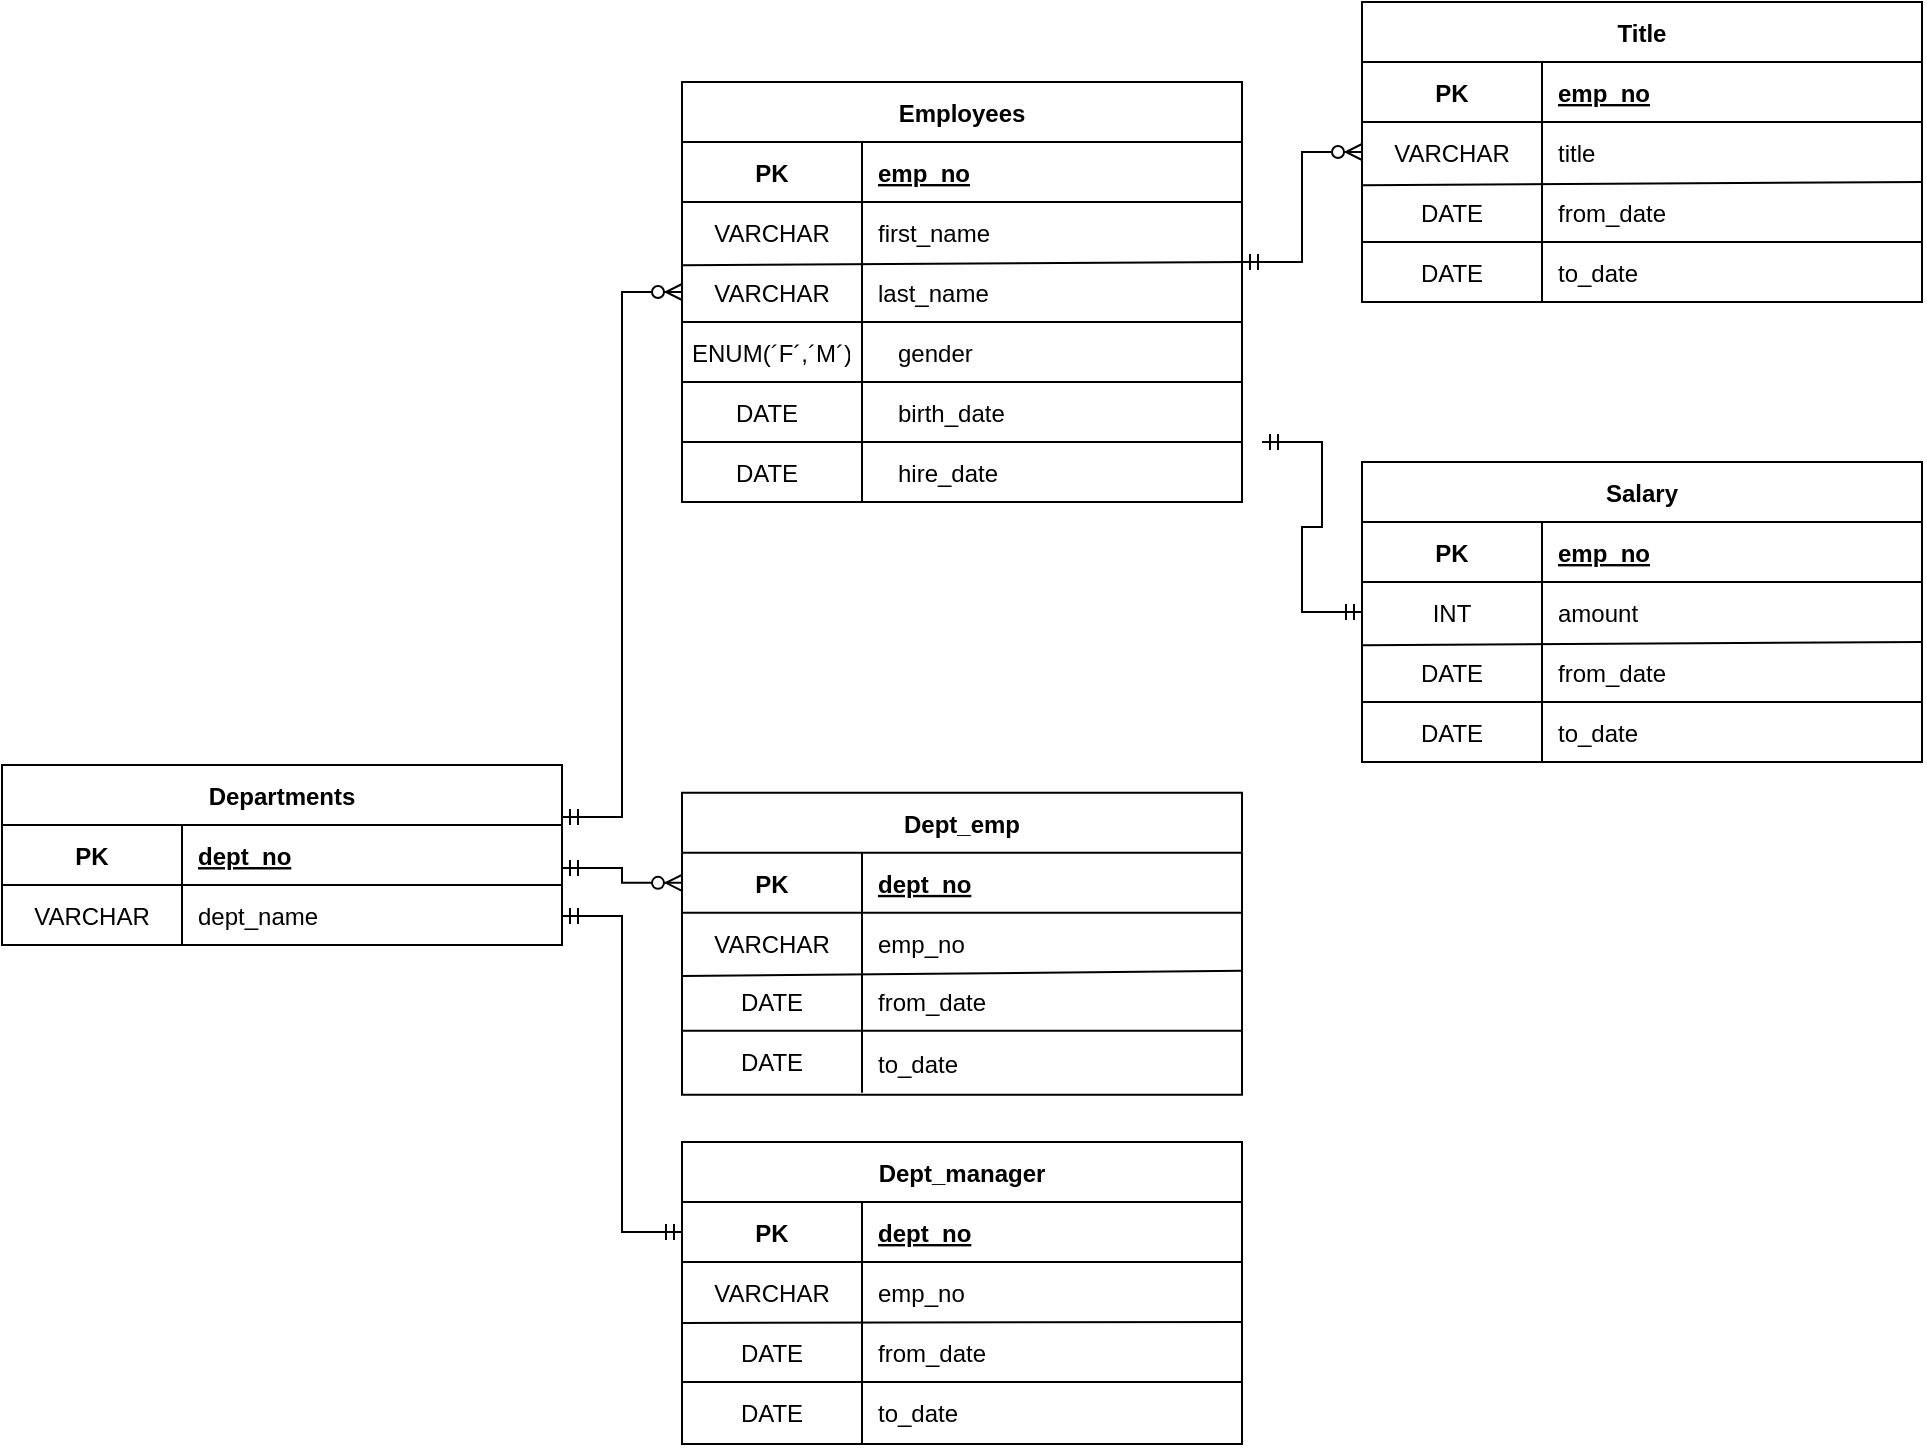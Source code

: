 <mxfile version="20.3.2" type="github">
  <diagram id="R2lEEEUBdFMjLlhIrx00" name="Page-1">
    <mxGraphModel dx="1966" dy="802" grid="1" gridSize="10" guides="1" tooltips="1" connect="1" arrows="1" fold="1" page="1" pageScale="1" pageWidth="850" pageHeight="1100" math="0" shadow="0" extFonts="Permanent Marker^https://fonts.googleapis.com/css?family=Permanent+Marker">
      <root>
        <mxCell id="0" />
        <mxCell id="1" parent="0" />
        <mxCell id="C-vyLk0tnHw3VtMMgP7b-23" value="Employees" style="shape=table;startSize=30;container=1;collapsible=1;childLayout=tableLayout;fixedRows=1;rowLines=0;fontStyle=1;align=center;resizeLast=1;" parent="1" vertex="1">
          <mxGeometry x="1070" y="80.0" width="280" height="210" as="geometry" />
        </mxCell>
        <mxCell id="C-vyLk0tnHw3VtMMgP7b-24" value="" style="shape=partialRectangle;collapsible=0;dropTarget=0;pointerEvents=0;fillColor=none;points=[[0,0.5],[1,0.5]];portConstraint=eastwest;top=0;left=0;right=0;bottom=1;" parent="C-vyLk0tnHw3VtMMgP7b-23" vertex="1">
          <mxGeometry y="30" width="280" height="30" as="geometry" />
        </mxCell>
        <mxCell id="C-vyLk0tnHw3VtMMgP7b-25" value="PK" style="shape=partialRectangle;overflow=hidden;connectable=0;fillColor=none;top=0;left=0;bottom=0;right=0;fontStyle=1;" parent="C-vyLk0tnHw3VtMMgP7b-24" vertex="1">
          <mxGeometry width="90" height="30" as="geometry">
            <mxRectangle width="90" height="30" as="alternateBounds" />
          </mxGeometry>
        </mxCell>
        <mxCell id="C-vyLk0tnHw3VtMMgP7b-26" value="emp_no" style="shape=partialRectangle;overflow=hidden;connectable=0;fillColor=none;top=0;left=0;bottom=0;right=0;align=left;spacingLeft=6;fontStyle=5;" parent="C-vyLk0tnHw3VtMMgP7b-24" vertex="1">
          <mxGeometry x="90" width="190" height="30" as="geometry">
            <mxRectangle width="190" height="30" as="alternateBounds" />
          </mxGeometry>
        </mxCell>
        <mxCell id="C-vyLk0tnHw3VtMMgP7b-27" value="" style="shape=partialRectangle;collapsible=0;dropTarget=0;pointerEvents=0;fillColor=none;points=[[0,0.5],[1,0.5]];portConstraint=eastwest;top=0;left=0;right=0;bottom=0;" parent="C-vyLk0tnHw3VtMMgP7b-23" vertex="1">
          <mxGeometry y="60" width="280" height="30" as="geometry" />
        </mxCell>
        <mxCell id="C-vyLk0tnHw3VtMMgP7b-28" value="VARCHAR" style="shape=partialRectangle;overflow=hidden;connectable=0;fillColor=none;top=0;left=0;bottom=0;right=0;" parent="C-vyLk0tnHw3VtMMgP7b-27" vertex="1">
          <mxGeometry width="90" height="30" as="geometry">
            <mxRectangle width="90" height="30" as="alternateBounds" />
          </mxGeometry>
        </mxCell>
        <mxCell id="C-vyLk0tnHw3VtMMgP7b-29" value="first_name" style="shape=partialRectangle;overflow=hidden;connectable=0;fillColor=none;top=0;left=0;bottom=0;right=0;align=left;spacingLeft=6;" parent="C-vyLk0tnHw3VtMMgP7b-27" vertex="1">
          <mxGeometry x="90" width="190" height="30" as="geometry">
            <mxRectangle width="190" height="30" as="alternateBounds" />
          </mxGeometry>
        </mxCell>
        <mxCell id="uxBzOoPM6893Q76SGRcf-2" value="" style="endArrow=none;html=1;rounded=0;" edge="1" parent="1">
          <mxGeometry width="50" height="50" relative="1" as="geometry">
            <mxPoint x="1160" y="290" as="sourcePoint" />
            <mxPoint x="1160" y="170.0" as="targetPoint" />
            <Array as="points">
              <mxPoint x="1160" y="250" />
            </Array>
          </mxGeometry>
        </mxCell>
        <mxCell id="uxBzOoPM6893Q76SGRcf-3" value="" style="endArrow=none;html=1;rounded=0;exitX=0.001;exitY=1.053;exitDx=0;exitDy=0;exitPerimeter=0;" edge="1" parent="1" source="C-vyLk0tnHw3VtMMgP7b-27">
          <mxGeometry width="50" height="50" relative="1" as="geometry">
            <mxPoint x="1100" y="170.0" as="sourcePoint" />
            <mxPoint x="1350" y="170.0" as="targetPoint" />
          </mxGeometry>
        </mxCell>
        <mxCell id="uxBzOoPM6893Q76SGRcf-4" value="" style="endArrow=none;html=1;rounded=0;" edge="1" parent="1">
          <mxGeometry width="50" height="50" relative="1" as="geometry">
            <mxPoint x="1070" y="200.0" as="sourcePoint" />
            <mxPoint x="1350" y="200.0" as="targetPoint" />
          </mxGeometry>
        </mxCell>
        <mxCell id="uxBzOoPM6893Q76SGRcf-5" value="" style="endArrow=none;html=1;rounded=0;" edge="1" parent="1">
          <mxGeometry width="50" height="50" relative="1" as="geometry">
            <mxPoint x="1070" y="230" as="sourcePoint" />
            <mxPoint x="1350" y="230" as="targetPoint" />
          </mxGeometry>
        </mxCell>
        <mxCell id="uxBzOoPM6893Q76SGRcf-6" value="last_name" style="shape=partialRectangle;overflow=hidden;connectable=0;fillColor=none;top=0;left=0;bottom=0;right=0;align=left;spacingLeft=6;" vertex="1" parent="1">
          <mxGeometry x="1160" y="170.0" width="190" height="30" as="geometry">
            <mxRectangle width="200" height="30" as="alternateBounds" />
          </mxGeometry>
        </mxCell>
        <mxCell id="uxBzOoPM6893Q76SGRcf-7" value="birth_date" style="shape=partialRectangle;overflow=hidden;connectable=0;fillColor=none;top=0;left=0;bottom=0;right=0;align=left;spacingLeft=6;" vertex="1" parent="1">
          <mxGeometry x="1170" y="230" width="180" height="30" as="geometry">
            <mxRectangle width="200" height="30" as="alternateBounds" />
          </mxGeometry>
        </mxCell>
        <mxCell id="uxBzOoPM6893Q76SGRcf-8" value="gender" style="shape=partialRectangle;overflow=hidden;connectable=0;fillColor=none;top=0;left=0;bottom=0;right=0;align=left;spacingLeft=6;" vertex="1" parent="1">
          <mxGeometry x="1170" y="200.0" width="180" height="30" as="geometry">
            <mxRectangle width="200" height="30" as="alternateBounds" />
          </mxGeometry>
        </mxCell>
        <mxCell id="uxBzOoPM6893Q76SGRcf-9" value="hire_date" style="shape=partialRectangle;overflow=hidden;connectable=0;fillColor=none;top=0;left=0;bottom=0;right=0;align=left;spacingLeft=6;" vertex="1" parent="1">
          <mxGeometry x="1170" y="260" width="180" height="30" as="geometry">
            <mxRectangle width="200" height="30" as="alternateBounds" />
          </mxGeometry>
        </mxCell>
        <mxCell id="uxBzOoPM6893Q76SGRcf-10" value="" style="endArrow=none;html=1;rounded=0;" edge="1" parent="1">
          <mxGeometry width="50" height="50" relative="1" as="geometry">
            <mxPoint x="1070" y="260" as="sourcePoint" />
            <mxPoint x="1350" y="260" as="targetPoint" />
          </mxGeometry>
        </mxCell>
        <mxCell id="uxBzOoPM6893Q76SGRcf-14" value="VARCHAR" style="shape=partialRectangle;overflow=hidden;connectable=0;fillColor=none;top=0;left=0;bottom=0;right=0;" vertex="1" parent="1">
          <mxGeometry x="1080" y="170.0" width="70" height="30" as="geometry">
            <mxRectangle width="70" height="30" as="alternateBounds" />
          </mxGeometry>
        </mxCell>
        <mxCell id="uxBzOoPM6893Q76SGRcf-15" value="ENUM(´F´,´M´)" style="shape=partialRectangle;overflow=hidden;connectable=0;fillColor=none;top=0;left=0;bottom=0;right=0;" vertex="1" parent="1">
          <mxGeometry x="1075" y="200.0" width="80" height="30" as="geometry">
            <mxRectangle width="70" height="30" as="alternateBounds" />
          </mxGeometry>
        </mxCell>
        <mxCell id="uxBzOoPM6893Q76SGRcf-16" value="DATE" style="shape=partialRectangle;overflow=hidden;connectable=0;fillColor=none;top=0;left=0;bottom=0;right=0;" vertex="1" parent="1">
          <mxGeometry x="1077.5" y="230" width="70" height="30" as="geometry">
            <mxRectangle width="70" height="30" as="alternateBounds" />
          </mxGeometry>
        </mxCell>
        <mxCell id="uxBzOoPM6893Q76SGRcf-17" value="DATE" style="shape=partialRectangle;overflow=hidden;connectable=0;fillColor=none;top=0;left=0;bottom=0;right=0;" vertex="1" parent="1">
          <mxGeometry x="1080" y="260" width="65" height="30" as="geometry">
            <mxRectangle width="70" height="30" as="alternateBounds" />
          </mxGeometry>
        </mxCell>
        <mxCell id="uxBzOoPM6893Q76SGRcf-18" value="Title" style="shape=table;startSize=30;container=1;collapsible=1;childLayout=tableLayout;fixedRows=1;rowLines=0;fontStyle=1;align=center;resizeLast=1;" vertex="1" parent="1">
          <mxGeometry x="1410" y="40" width="280" height="150" as="geometry" />
        </mxCell>
        <mxCell id="uxBzOoPM6893Q76SGRcf-19" value="" style="shape=partialRectangle;collapsible=0;dropTarget=0;pointerEvents=0;fillColor=none;points=[[0,0.5],[1,0.5]];portConstraint=eastwest;top=0;left=0;right=0;bottom=1;" vertex="1" parent="uxBzOoPM6893Q76SGRcf-18">
          <mxGeometry y="30" width="280" height="30" as="geometry" />
        </mxCell>
        <mxCell id="uxBzOoPM6893Q76SGRcf-20" value="PK" style="shape=partialRectangle;overflow=hidden;connectable=0;fillColor=none;top=0;left=0;bottom=0;right=0;fontStyle=1;" vertex="1" parent="uxBzOoPM6893Q76SGRcf-19">
          <mxGeometry width="90" height="30" as="geometry">
            <mxRectangle width="90" height="30" as="alternateBounds" />
          </mxGeometry>
        </mxCell>
        <mxCell id="uxBzOoPM6893Q76SGRcf-21" value="emp_no" style="shape=partialRectangle;overflow=hidden;connectable=0;fillColor=none;top=0;left=0;bottom=0;right=0;align=left;spacingLeft=6;fontStyle=5;" vertex="1" parent="uxBzOoPM6893Q76SGRcf-19">
          <mxGeometry x="90" width="190" height="30" as="geometry">
            <mxRectangle width="190" height="30" as="alternateBounds" />
          </mxGeometry>
        </mxCell>
        <mxCell id="uxBzOoPM6893Q76SGRcf-22" value="" style="shape=partialRectangle;collapsible=0;dropTarget=0;pointerEvents=0;fillColor=none;points=[[0,0.5],[1,0.5]];portConstraint=eastwest;top=0;left=0;right=0;bottom=0;" vertex="1" parent="uxBzOoPM6893Q76SGRcf-18">
          <mxGeometry y="60" width="280" height="30" as="geometry" />
        </mxCell>
        <mxCell id="uxBzOoPM6893Q76SGRcf-23" value="VARCHAR" style="shape=partialRectangle;overflow=hidden;connectable=0;fillColor=none;top=0;left=0;bottom=0;right=0;" vertex="1" parent="uxBzOoPM6893Q76SGRcf-22">
          <mxGeometry width="90" height="30" as="geometry">
            <mxRectangle width="90" height="30" as="alternateBounds" />
          </mxGeometry>
        </mxCell>
        <mxCell id="uxBzOoPM6893Q76SGRcf-24" value="title" style="shape=partialRectangle;overflow=hidden;connectable=0;fillColor=none;top=0;left=0;bottom=0;right=0;align=left;spacingLeft=6;" vertex="1" parent="uxBzOoPM6893Q76SGRcf-22">
          <mxGeometry x="90" width="190" height="30" as="geometry">
            <mxRectangle width="190" height="30" as="alternateBounds" />
          </mxGeometry>
        </mxCell>
        <mxCell id="uxBzOoPM6893Q76SGRcf-25" value="" style="endArrow=none;html=1;rounded=0;" edge="1" parent="1">
          <mxGeometry width="50" height="50" relative="1" as="geometry">
            <mxPoint x="1500" y="190" as="sourcePoint" />
            <mxPoint x="1500" y="130" as="targetPoint" />
            <Array as="points" />
          </mxGeometry>
        </mxCell>
        <mxCell id="uxBzOoPM6893Q76SGRcf-26" value="" style="endArrow=none;html=1;rounded=0;exitX=0.001;exitY=1.053;exitDx=0;exitDy=0;exitPerimeter=0;" edge="1" parent="1" source="uxBzOoPM6893Q76SGRcf-22">
          <mxGeometry width="50" height="50" relative="1" as="geometry">
            <mxPoint x="1440" y="130" as="sourcePoint" />
            <mxPoint x="1690" y="130" as="targetPoint" />
          </mxGeometry>
        </mxCell>
        <mxCell id="uxBzOoPM6893Q76SGRcf-27" value="" style="endArrow=none;html=1;rounded=0;" edge="1" parent="1">
          <mxGeometry width="50" height="50" relative="1" as="geometry">
            <mxPoint x="1410" y="160" as="sourcePoint" />
            <mxPoint x="1690" y="160" as="targetPoint" />
          </mxGeometry>
        </mxCell>
        <mxCell id="uxBzOoPM6893Q76SGRcf-28" value="" style="endArrow=none;html=1;rounded=0;" edge="1" parent="1">
          <mxGeometry width="50" height="50" relative="1" as="geometry">
            <mxPoint x="1410" y="190" as="sourcePoint" />
            <mxPoint x="1690" y="190" as="targetPoint" />
          </mxGeometry>
        </mxCell>
        <mxCell id="uxBzOoPM6893Q76SGRcf-29" value="from_date" style="shape=partialRectangle;overflow=hidden;connectable=0;fillColor=none;top=0;left=0;bottom=0;right=0;align=left;spacingLeft=6;" vertex="1" parent="1">
          <mxGeometry x="1500" y="130" width="190" height="30" as="geometry">
            <mxRectangle width="200" height="30" as="alternateBounds" />
          </mxGeometry>
        </mxCell>
        <mxCell id="uxBzOoPM6893Q76SGRcf-31" value="to_date" style="shape=partialRectangle;overflow=hidden;connectable=0;fillColor=none;top=0;left=0;bottom=0;right=0;align=left;spacingLeft=6;" vertex="1" parent="1">
          <mxGeometry x="1500" y="160" width="190" height="30" as="geometry">
            <mxRectangle width="200" height="30" as="alternateBounds" />
          </mxGeometry>
        </mxCell>
        <mxCell id="uxBzOoPM6893Q76SGRcf-34" value="DATE" style="shape=partialRectangle;overflow=hidden;connectable=0;fillColor=none;top=0;left=0;bottom=0;right=0;" vertex="1" parent="1">
          <mxGeometry x="1420" y="130" width="70" height="30" as="geometry">
            <mxRectangle width="70" height="30" as="alternateBounds" />
          </mxGeometry>
        </mxCell>
        <mxCell id="uxBzOoPM6893Q76SGRcf-35" value="DATE" style="shape=partialRectangle;overflow=hidden;connectable=0;fillColor=none;top=0;left=0;bottom=0;right=0;" vertex="1" parent="1">
          <mxGeometry x="1415" y="160" width="80" height="30" as="geometry">
            <mxRectangle width="70" height="30" as="alternateBounds" />
          </mxGeometry>
        </mxCell>
        <mxCell id="uxBzOoPM6893Q76SGRcf-38" value="Salary" style="shape=table;startSize=30;container=1;collapsible=1;childLayout=tableLayout;fixedRows=1;rowLines=0;fontStyle=1;align=center;resizeLast=1;" vertex="1" parent="1">
          <mxGeometry x="1410" y="270" width="280" height="150" as="geometry" />
        </mxCell>
        <mxCell id="uxBzOoPM6893Q76SGRcf-39" value="" style="shape=partialRectangle;collapsible=0;dropTarget=0;pointerEvents=0;fillColor=none;points=[[0,0.5],[1,0.5]];portConstraint=eastwest;top=0;left=0;right=0;bottom=1;" vertex="1" parent="uxBzOoPM6893Q76SGRcf-38">
          <mxGeometry y="30" width="280" height="30" as="geometry" />
        </mxCell>
        <mxCell id="uxBzOoPM6893Q76SGRcf-40" value="PK" style="shape=partialRectangle;overflow=hidden;connectable=0;fillColor=none;top=0;left=0;bottom=0;right=0;fontStyle=1;" vertex="1" parent="uxBzOoPM6893Q76SGRcf-39">
          <mxGeometry width="90" height="30" as="geometry">
            <mxRectangle width="90" height="30" as="alternateBounds" />
          </mxGeometry>
        </mxCell>
        <mxCell id="uxBzOoPM6893Q76SGRcf-41" value="emp_no" style="shape=partialRectangle;overflow=hidden;connectable=0;fillColor=none;top=0;left=0;bottom=0;right=0;align=left;spacingLeft=6;fontStyle=5;" vertex="1" parent="uxBzOoPM6893Q76SGRcf-39">
          <mxGeometry x="90" width="190" height="30" as="geometry">
            <mxRectangle width="190" height="30" as="alternateBounds" />
          </mxGeometry>
        </mxCell>
        <mxCell id="uxBzOoPM6893Q76SGRcf-42" value="" style="shape=partialRectangle;collapsible=0;dropTarget=0;pointerEvents=0;fillColor=none;points=[[0,0.5],[1,0.5]];portConstraint=eastwest;top=0;left=0;right=0;bottom=0;" vertex="1" parent="uxBzOoPM6893Q76SGRcf-38">
          <mxGeometry y="60" width="280" height="30" as="geometry" />
        </mxCell>
        <mxCell id="uxBzOoPM6893Q76SGRcf-43" value="INT" style="shape=partialRectangle;overflow=hidden;connectable=0;fillColor=none;top=0;left=0;bottom=0;right=0;" vertex="1" parent="uxBzOoPM6893Q76SGRcf-42">
          <mxGeometry width="90" height="30" as="geometry">
            <mxRectangle width="90" height="30" as="alternateBounds" />
          </mxGeometry>
        </mxCell>
        <mxCell id="uxBzOoPM6893Q76SGRcf-44" value="amount" style="shape=partialRectangle;overflow=hidden;connectable=0;fillColor=none;top=0;left=0;bottom=0;right=0;align=left;spacingLeft=6;" vertex="1" parent="uxBzOoPM6893Q76SGRcf-42">
          <mxGeometry x="90" width="190" height="30" as="geometry">
            <mxRectangle width="190" height="30" as="alternateBounds" />
          </mxGeometry>
        </mxCell>
        <mxCell id="uxBzOoPM6893Q76SGRcf-45" value="" style="endArrow=none;html=1;rounded=0;" edge="1" parent="1">
          <mxGeometry width="50" height="50" relative="1" as="geometry">
            <mxPoint x="1500" y="420.0" as="sourcePoint" />
            <mxPoint x="1500" y="360" as="targetPoint" />
            <Array as="points" />
          </mxGeometry>
        </mxCell>
        <mxCell id="uxBzOoPM6893Q76SGRcf-46" value="" style="endArrow=none;html=1;rounded=0;exitX=0.001;exitY=1.053;exitDx=0;exitDy=0;exitPerimeter=0;" edge="1" parent="1" source="uxBzOoPM6893Q76SGRcf-42">
          <mxGeometry width="50" height="50" relative="1" as="geometry">
            <mxPoint x="1440" y="360" as="sourcePoint" />
            <mxPoint x="1690" y="360" as="targetPoint" />
          </mxGeometry>
        </mxCell>
        <mxCell id="uxBzOoPM6893Q76SGRcf-47" value="" style="endArrow=none;html=1;rounded=0;" edge="1" parent="1">
          <mxGeometry width="50" height="50" relative="1" as="geometry">
            <mxPoint x="1410" y="390" as="sourcePoint" />
            <mxPoint x="1690" y="390" as="targetPoint" />
          </mxGeometry>
        </mxCell>
        <mxCell id="uxBzOoPM6893Q76SGRcf-48" value="" style="endArrow=none;html=1;rounded=0;" edge="1" parent="1">
          <mxGeometry width="50" height="50" relative="1" as="geometry">
            <mxPoint x="1410" y="420.0" as="sourcePoint" />
            <mxPoint x="1690" y="420.0" as="targetPoint" />
          </mxGeometry>
        </mxCell>
        <mxCell id="uxBzOoPM6893Q76SGRcf-49" value="from_date" style="shape=partialRectangle;overflow=hidden;connectable=0;fillColor=none;top=0;left=0;bottom=0;right=0;align=left;spacingLeft=6;" vertex="1" parent="1">
          <mxGeometry x="1500" y="360" width="190" height="30" as="geometry">
            <mxRectangle width="200" height="30" as="alternateBounds" />
          </mxGeometry>
        </mxCell>
        <mxCell id="uxBzOoPM6893Q76SGRcf-50" value="to_date" style="shape=partialRectangle;overflow=hidden;connectable=0;fillColor=none;top=0;left=0;bottom=0;right=0;align=left;spacingLeft=6;" vertex="1" parent="1">
          <mxGeometry x="1500" y="390" width="190" height="30" as="geometry">
            <mxRectangle width="200" height="30" as="alternateBounds" />
          </mxGeometry>
        </mxCell>
        <mxCell id="uxBzOoPM6893Q76SGRcf-51" value="DATE" style="shape=partialRectangle;overflow=hidden;connectable=0;fillColor=none;top=0;left=0;bottom=0;right=0;" vertex="1" parent="1">
          <mxGeometry x="1420" y="360" width="70" height="30" as="geometry">
            <mxRectangle width="70" height="30" as="alternateBounds" />
          </mxGeometry>
        </mxCell>
        <mxCell id="uxBzOoPM6893Q76SGRcf-52" value="DATE" style="shape=partialRectangle;overflow=hidden;connectable=0;fillColor=none;top=0;left=0;bottom=0;right=0;" vertex="1" parent="1">
          <mxGeometry x="1415" y="390" width="80" height="30" as="geometry">
            <mxRectangle width="70" height="30" as="alternateBounds" />
          </mxGeometry>
        </mxCell>
        <mxCell id="uxBzOoPM6893Q76SGRcf-53" value="Departments" style="shape=table;startSize=30;container=1;collapsible=1;childLayout=tableLayout;fixedRows=1;rowLines=0;fontStyle=1;align=center;resizeLast=1;" vertex="1" parent="1">
          <mxGeometry x="730" y="421.54" width="280" height="90" as="geometry" />
        </mxCell>
        <mxCell id="uxBzOoPM6893Q76SGRcf-54" value="" style="shape=partialRectangle;collapsible=0;dropTarget=0;pointerEvents=0;fillColor=none;points=[[0,0.5],[1,0.5]];portConstraint=eastwest;top=0;left=0;right=0;bottom=1;" vertex="1" parent="uxBzOoPM6893Q76SGRcf-53">
          <mxGeometry y="30" width="280" height="30" as="geometry" />
        </mxCell>
        <mxCell id="uxBzOoPM6893Q76SGRcf-55" value="PK" style="shape=partialRectangle;overflow=hidden;connectable=0;fillColor=none;top=0;left=0;bottom=0;right=0;fontStyle=1;" vertex="1" parent="uxBzOoPM6893Q76SGRcf-54">
          <mxGeometry width="90" height="30" as="geometry">
            <mxRectangle width="90" height="30" as="alternateBounds" />
          </mxGeometry>
        </mxCell>
        <mxCell id="uxBzOoPM6893Q76SGRcf-56" value="dept_no" style="shape=partialRectangle;overflow=hidden;connectable=0;fillColor=none;top=0;left=0;bottom=0;right=0;align=left;spacingLeft=6;fontStyle=5;" vertex="1" parent="uxBzOoPM6893Q76SGRcf-54">
          <mxGeometry x="90" width="190" height="30" as="geometry">
            <mxRectangle width="190" height="30" as="alternateBounds" />
          </mxGeometry>
        </mxCell>
        <mxCell id="uxBzOoPM6893Q76SGRcf-57" value="" style="shape=partialRectangle;collapsible=0;dropTarget=0;pointerEvents=0;fillColor=none;points=[[0,0.5],[1,0.5]];portConstraint=eastwest;top=0;left=0;right=0;bottom=0;" vertex="1" parent="uxBzOoPM6893Q76SGRcf-53">
          <mxGeometry y="60" width="280" height="30" as="geometry" />
        </mxCell>
        <mxCell id="uxBzOoPM6893Q76SGRcf-58" value="VARCHAR" style="shape=partialRectangle;overflow=hidden;connectable=0;fillColor=none;top=0;left=0;bottom=0;right=0;" vertex="1" parent="uxBzOoPM6893Q76SGRcf-57">
          <mxGeometry width="90" height="30" as="geometry">
            <mxRectangle width="90" height="30" as="alternateBounds" />
          </mxGeometry>
        </mxCell>
        <mxCell id="uxBzOoPM6893Q76SGRcf-59" value="dept_name" style="shape=partialRectangle;overflow=hidden;connectable=0;fillColor=none;top=0;left=0;bottom=0;right=0;align=left;spacingLeft=6;" vertex="1" parent="uxBzOoPM6893Q76SGRcf-57">
          <mxGeometry x="90" width="190" height="30" as="geometry">
            <mxRectangle width="190" height="30" as="alternateBounds" />
          </mxGeometry>
        </mxCell>
        <mxCell id="uxBzOoPM6893Q76SGRcf-60" value="Dept_emp" style="shape=table;startSize=30;container=1;collapsible=1;childLayout=tableLayout;fixedRows=1;rowLines=0;fontStyle=1;align=center;resizeLast=1;" vertex="1" parent="1">
          <mxGeometry x="1070" y="435.43" width="280" height="151" as="geometry" />
        </mxCell>
        <mxCell id="uxBzOoPM6893Q76SGRcf-61" value="" style="shape=partialRectangle;collapsible=0;dropTarget=0;pointerEvents=0;fillColor=none;points=[[0,0.5],[1,0.5]];portConstraint=eastwest;top=0;left=0;right=0;bottom=1;" vertex="1" parent="uxBzOoPM6893Q76SGRcf-60">
          <mxGeometry y="30" width="280" height="30" as="geometry" />
        </mxCell>
        <mxCell id="uxBzOoPM6893Q76SGRcf-62" value="PK" style="shape=partialRectangle;overflow=hidden;connectable=0;fillColor=none;top=0;left=0;bottom=0;right=0;fontStyle=1;" vertex="1" parent="uxBzOoPM6893Q76SGRcf-61">
          <mxGeometry width="90" height="30" as="geometry">
            <mxRectangle width="90" height="30" as="alternateBounds" />
          </mxGeometry>
        </mxCell>
        <mxCell id="uxBzOoPM6893Q76SGRcf-63" value="dept_no" style="shape=partialRectangle;overflow=hidden;connectable=0;fillColor=none;top=0;left=0;bottom=0;right=0;align=left;spacingLeft=6;fontStyle=5;" vertex="1" parent="uxBzOoPM6893Q76SGRcf-61">
          <mxGeometry x="90" width="190" height="30" as="geometry">
            <mxRectangle width="190" height="30" as="alternateBounds" />
          </mxGeometry>
        </mxCell>
        <mxCell id="uxBzOoPM6893Q76SGRcf-64" value="" style="shape=partialRectangle;collapsible=0;dropTarget=0;pointerEvents=0;fillColor=none;points=[[0,0.5],[1,0.5]];portConstraint=eastwest;top=0;left=0;right=0;bottom=0;" vertex="1" parent="uxBzOoPM6893Q76SGRcf-60">
          <mxGeometry y="60" width="280" height="30" as="geometry" />
        </mxCell>
        <mxCell id="uxBzOoPM6893Q76SGRcf-65" value="VARCHAR" style="shape=partialRectangle;overflow=hidden;connectable=0;fillColor=none;top=0;left=0;bottom=0;right=0;" vertex="1" parent="uxBzOoPM6893Q76SGRcf-64">
          <mxGeometry width="90" height="30" as="geometry">
            <mxRectangle width="90" height="30" as="alternateBounds" />
          </mxGeometry>
        </mxCell>
        <mxCell id="uxBzOoPM6893Q76SGRcf-66" value="emp_no" style="shape=partialRectangle;overflow=hidden;connectable=0;fillColor=none;top=0;left=0;bottom=0;right=0;align=left;spacingLeft=6;" vertex="1" parent="uxBzOoPM6893Q76SGRcf-64">
          <mxGeometry x="90" width="190" height="30" as="geometry">
            <mxRectangle width="190" height="30" as="alternateBounds" />
          </mxGeometry>
        </mxCell>
        <mxCell id="uxBzOoPM6893Q76SGRcf-67" value="" style="endArrow=none;html=1;rounded=0;" edge="1" parent="1">
          <mxGeometry width="50" height="50" relative="1" as="geometry">
            <mxPoint x="1160" y="585.43" as="sourcePoint" />
            <mxPoint x="1160" y="524.43" as="targetPoint" />
            <Array as="points" />
          </mxGeometry>
        </mxCell>
        <mxCell id="uxBzOoPM6893Q76SGRcf-68" value="" style="endArrow=none;html=1;rounded=0;exitX=0.001;exitY=1.053;exitDx=0;exitDy=0;exitPerimeter=0;" edge="1" parent="1" source="uxBzOoPM6893Q76SGRcf-64">
          <mxGeometry width="50" height="50" relative="1" as="geometry">
            <mxPoint x="1100" y="524.43" as="sourcePoint" />
            <mxPoint x="1350" y="524.43" as="targetPoint" />
          </mxGeometry>
        </mxCell>
        <mxCell id="uxBzOoPM6893Q76SGRcf-69" value="" style="endArrow=none;html=1;rounded=0;" edge="1" parent="1">
          <mxGeometry width="50" height="50" relative="1" as="geometry">
            <mxPoint x="1070" y="554.43" as="sourcePoint" />
            <mxPoint x="1350" y="554.43" as="targetPoint" />
          </mxGeometry>
        </mxCell>
        <mxCell id="uxBzOoPM6893Q76SGRcf-71" value="from_date" style="shape=partialRectangle;overflow=hidden;connectable=0;fillColor=none;top=0;left=0;bottom=0;right=0;align=left;spacingLeft=6;" vertex="1" parent="1">
          <mxGeometry x="1160" y="524.43" width="180" height="30" as="geometry">
            <mxRectangle width="200" height="30" as="alternateBounds" />
          </mxGeometry>
        </mxCell>
        <mxCell id="uxBzOoPM6893Q76SGRcf-73" value="DATE" style="shape=partialRectangle;overflow=hidden;connectable=0;fillColor=none;top=0;left=0;bottom=0;right=0;" vertex="1" parent="1">
          <mxGeometry x="1080" y="524.43" width="70" height="30" as="geometry">
            <mxRectangle width="70" height="30" as="alternateBounds" />
          </mxGeometry>
        </mxCell>
        <mxCell id="uxBzOoPM6893Q76SGRcf-95" value="to_date" style="shape=partialRectangle;overflow=hidden;connectable=0;fillColor=none;top=0;left=0;bottom=0;right=0;align=left;spacingLeft=6;" vertex="1" parent="1">
          <mxGeometry x="1160" y="555.43" width="180" height="30" as="geometry">
            <mxRectangle width="200" height="30" as="alternateBounds" />
          </mxGeometry>
        </mxCell>
        <mxCell id="uxBzOoPM6893Q76SGRcf-96" value="DATE" style="shape=partialRectangle;overflow=hidden;connectable=0;fillColor=none;top=0;left=0;bottom=0;right=0;" vertex="1" parent="1">
          <mxGeometry x="1080" y="554.43" width="70" height="30" as="geometry">
            <mxRectangle width="70" height="30" as="alternateBounds" />
          </mxGeometry>
        </mxCell>
        <mxCell id="uxBzOoPM6893Q76SGRcf-99" value="" style="edgeStyle=entityRelationEdgeStyle;fontSize=12;html=1;endArrow=ERzeroToMany;startArrow=ERmandOne;rounded=0;entryX=0;entryY=0.5;entryDx=0;entryDy=0;" edge="1" parent="1" target="C-vyLk0tnHw3VtMMgP7b-23">
          <mxGeometry width="100" height="100" relative="1" as="geometry">
            <mxPoint x="1010" y="447.54" as="sourcePoint" />
            <mxPoint x="1200" y="431.54" as="targetPoint" />
          </mxGeometry>
        </mxCell>
        <mxCell id="uxBzOoPM6893Q76SGRcf-102" value="" style="edgeStyle=entityRelationEdgeStyle;fontSize=12;html=1;endArrow=ERmandOne;startArrow=ERmandOne;rounded=0;entryX=0;entryY=0.5;entryDx=0;entryDy=0;" edge="1" parent="1" target="uxBzOoPM6893Q76SGRcf-42">
          <mxGeometry width="100" height="100" relative="1" as="geometry">
            <mxPoint x="1360" y="260" as="sourcePoint" />
            <mxPoint x="1580" y="261.54" as="targetPoint" />
          </mxGeometry>
        </mxCell>
        <mxCell id="uxBzOoPM6893Q76SGRcf-103" value="" style="edgeStyle=entityRelationEdgeStyle;fontSize=12;html=1;endArrow=ERzeroToMany;startArrow=ERmandOne;rounded=0;entryX=0;entryY=0.5;entryDx=0;entryDy=0;" edge="1" parent="1" target="uxBzOoPM6893Q76SGRcf-22">
          <mxGeometry width="100" height="100" relative="1" as="geometry">
            <mxPoint x="1350" y="170" as="sourcePoint" />
            <mxPoint x="1621.08" y="135.8" as="targetPoint" />
          </mxGeometry>
        </mxCell>
        <mxCell id="uxBzOoPM6893Q76SGRcf-104" value="Dept_manager" style="shape=table;startSize=30;container=1;collapsible=1;childLayout=tableLayout;fixedRows=1;rowLines=0;fontStyle=1;align=center;resizeLast=1;" vertex="1" parent="1">
          <mxGeometry x="1070" y="610" width="280" height="151" as="geometry" />
        </mxCell>
        <mxCell id="uxBzOoPM6893Q76SGRcf-105" value="" style="shape=partialRectangle;collapsible=0;dropTarget=0;pointerEvents=0;fillColor=none;points=[[0,0.5],[1,0.5]];portConstraint=eastwest;top=0;left=0;right=0;bottom=1;" vertex="1" parent="uxBzOoPM6893Q76SGRcf-104">
          <mxGeometry y="30" width="280" height="30" as="geometry" />
        </mxCell>
        <mxCell id="uxBzOoPM6893Q76SGRcf-106" value="PK" style="shape=partialRectangle;overflow=hidden;connectable=0;fillColor=none;top=0;left=0;bottom=0;right=0;fontStyle=1;" vertex="1" parent="uxBzOoPM6893Q76SGRcf-105">
          <mxGeometry width="90" height="30" as="geometry">
            <mxRectangle width="90" height="30" as="alternateBounds" />
          </mxGeometry>
        </mxCell>
        <mxCell id="uxBzOoPM6893Q76SGRcf-107" value="dept_no" style="shape=partialRectangle;overflow=hidden;connectable=0;fillColor=none;top=0;left=0;bottom=0;right=0;align=left;spacingLeft=6;fontStyle=5;" vertex="1" parent="uxBzOoPM6893Q76SGRcf-105">
          <mxGeometry x="90" width="190" height="30" as="geometry">
            <mxRectangle width="190" height="30" as="alternateBounds" />
          </mxGeometry>
        </mxCell>
        <mxCell id="uxBzOoPM6893Q76SGRcf-108" value="" style="shape=partialRectangle;collapsible=0;dropTarget=0;pointerEvents=0;fillColor=none;points=[[0,0.5],[1,0.5]];portConstraint=eastwest;top=0;left=0;right=0;bottom=0;" vertex="1" parent="uxBzOoPM6893Q76SGRcf-104">
          <mxGeometry y="60" width="280" height="30" as="geometry" />
        </mxCell>
        <mxCell id="uxBzOoPM6893Q76SGRcf-109" value="VARCHAR" style="shape=partialRectangle;overflow=hidden;connectable=0;fillColor=none;top=0;left=0;bottom=0;right=0;" vertex="1" parent="uxBzOoPM6893Q76SGRcf-108">
          <mxGeometry width="90" height="30" as="geometry">
            <mxRectangle width="90" height="30" as="alternateBounds" />
          </mxGeometry>
        </mxCell>
        <mxCell id="uxBzOoPM6893Q76SGRcf-110" value="emp_no" style="shape=partialRectangle;overflow=hidden;connectable=0;fillColor=none;top=0;left=0;bottom=0;right=0;align=left;spacingLeft=6;" vertex="1" parent="uxBzOoPM6893Q76SGRcf-108">
          <mxGeometry x="90" width="190" height="30" as="geometry">
            <mxRectangle width="190" height="30" as="alternateBounds" />
          </mxGeometry>
        </mxCell>
        <mxCell id="uxBzOoPM6893Q76SGRcf-111" value="" style="endArrow=none;html=1;rounded=0;" edge="1" parent="1">
          <mxGeometry width="50" height="50" relative="1" as="geometry">
            <mxPoint x="1160" y="761" as="sourcePoint" />
            <mxPoint x="1160" y="700" as="targetPoint" />
            <Array as="points" />
          </mxGeometry>
        </mxCell>
        <mxCell id="uxBzOoPM6893Q76SGRcf-112" value="" style="endArrow=none;html=1;rounded=0;" edge="1" parent="1">
          <mxGeometry width="50" height="50" relative="1" as="geometry">
            <mxPoint x="1070" y="700.46" as="sourcePoint" />
            <mxPoint x="1350" y="700" as="targetPoint" />
          </mxGeometry>
        </mxCell>
        <mxCell id="uxBzOoPM6893Q76SGRcf-113" value="" style="endArrow=none;html=1;rounded=0;" edge="1" parent="1">
          <mxGeometry width="50" height="50" relative="1" as="geometry">
            <mxPoint x="1070" y="730" as="sourcePoint" />
            <mxPoint x="1350" y="730" as="targetPoint" />
          </mxGeometry>
        </mxCell>
        <mxCell id="uxBzOoPM6893Q76SGRcf-114" value="from_date" style="shape=partialRectangle;overflow=hidden;connectable=0;fillColor=none;top=0;left=0;bottom=0;right=0;align=left;spacingLeft=6;" vertex="1" parent="1">
          <mxGeometry x="1160" y="700" width="180" height="30" as="geometry">
            <mxRectangle width="200" height="30" as="alternateBounds" />
          </mxGeometry>
        </mxCell>
        <mxCell id="uxBzOoPM6893Q76SGRcf-115" value="DATE" style="shape=partialRectangle;overflow=hidden;connectable=0;fillColor=none;top=0;left=0;bottom=0;right=0;" vertex="1" parent="1">
          <mxGeometry x="1080" y="730" width="70" height="30" as="geometry">
            <mxRectangle width="70" height="30" as="alternateBounds" />
          </mxGeometry>
        </mxCell>
        <mxCell id="uxBzOoPM6893Q76SGRcf-116" value="to_date" style="shape=partialRectangle;overflow=hidden;connectable=0;fillColor=none;top=0;left=0;bottom=0;right=0;align=left;spacingLeft=6;" vertex="1" parent="1">
          <mxGeometry x="1160" y="730" width="180" height="30" as="geometry">
            <mxRectangle width="200" height="30" as="alternateBounds" />
          </mxGeometry>
        </mxCell>
        <mxCell id="uxBzOoPM6893Q76SGRcf-117" value="DATE" style="shape=partialRectangle;overflow=hidden;connectable=0;fillColor=none;top=0;left=0;bottom=0;right=0;" vertex="1" parent="1">
          <mxGeometry x="1080" y="700" width="70" height="30" as="geometry">
            <mxRectangle width="70" height="30" as="alternateBounds" />
          </mxGeometry>
        </mxCell>
        <mxCell id="uxBzOoPM6893Q76SGRcf-118" value="" style="edgeStyle=entityRelationEdgeStyle;fontSize=12;html=1;endArrow=ERmandOne;startArrow=ERmandOne;rounded=0;entryX=0;entryY=0.5;entryDx=0;entryDy=0;" edge="1" parent="1" target="uxBzOoPM6893Q76SGRcf-105">
          <mxGeometry width="100" height="100" relative="1" as="geometry">
            <mxPoint x="1010" y="497" as="sourcePoint" />
            <mxPoint x="1380" y="751.54" as="targetPoint" />
          </mxGeometry>
        </mxCell>
        <mxCell id="uxBzOoPM6893Q76SGRcf-121" value="" style="edgeStyle=entityRelationEdgeStyle;fontSize=12;html=1;endArrow=ERzeroToMany;startArrow=ERmandOne;rounded=0;exitX=1.014;exitY=-0.117;exitDx=0;exitDy=0;exitPerimeter=0;entryX=0;entryY=0.5;entryDx=0;entryDy=0;" edge="1" parent="1" target="uxBzOoPM6893Q76SGRcf-61">
          <mxGeometry width="100" height="100" relative="1" as="geometry">
            <mxPoint x="1010.0" y="473.03" as="sourcePoint" />
            <mxPoint x="1126.08" y="311.54" as="targetPoint" />
          </mxGeometry>
        </mxCell>
      </root>
    </mxGraphModel>
  </diagram>
</mxfile>
